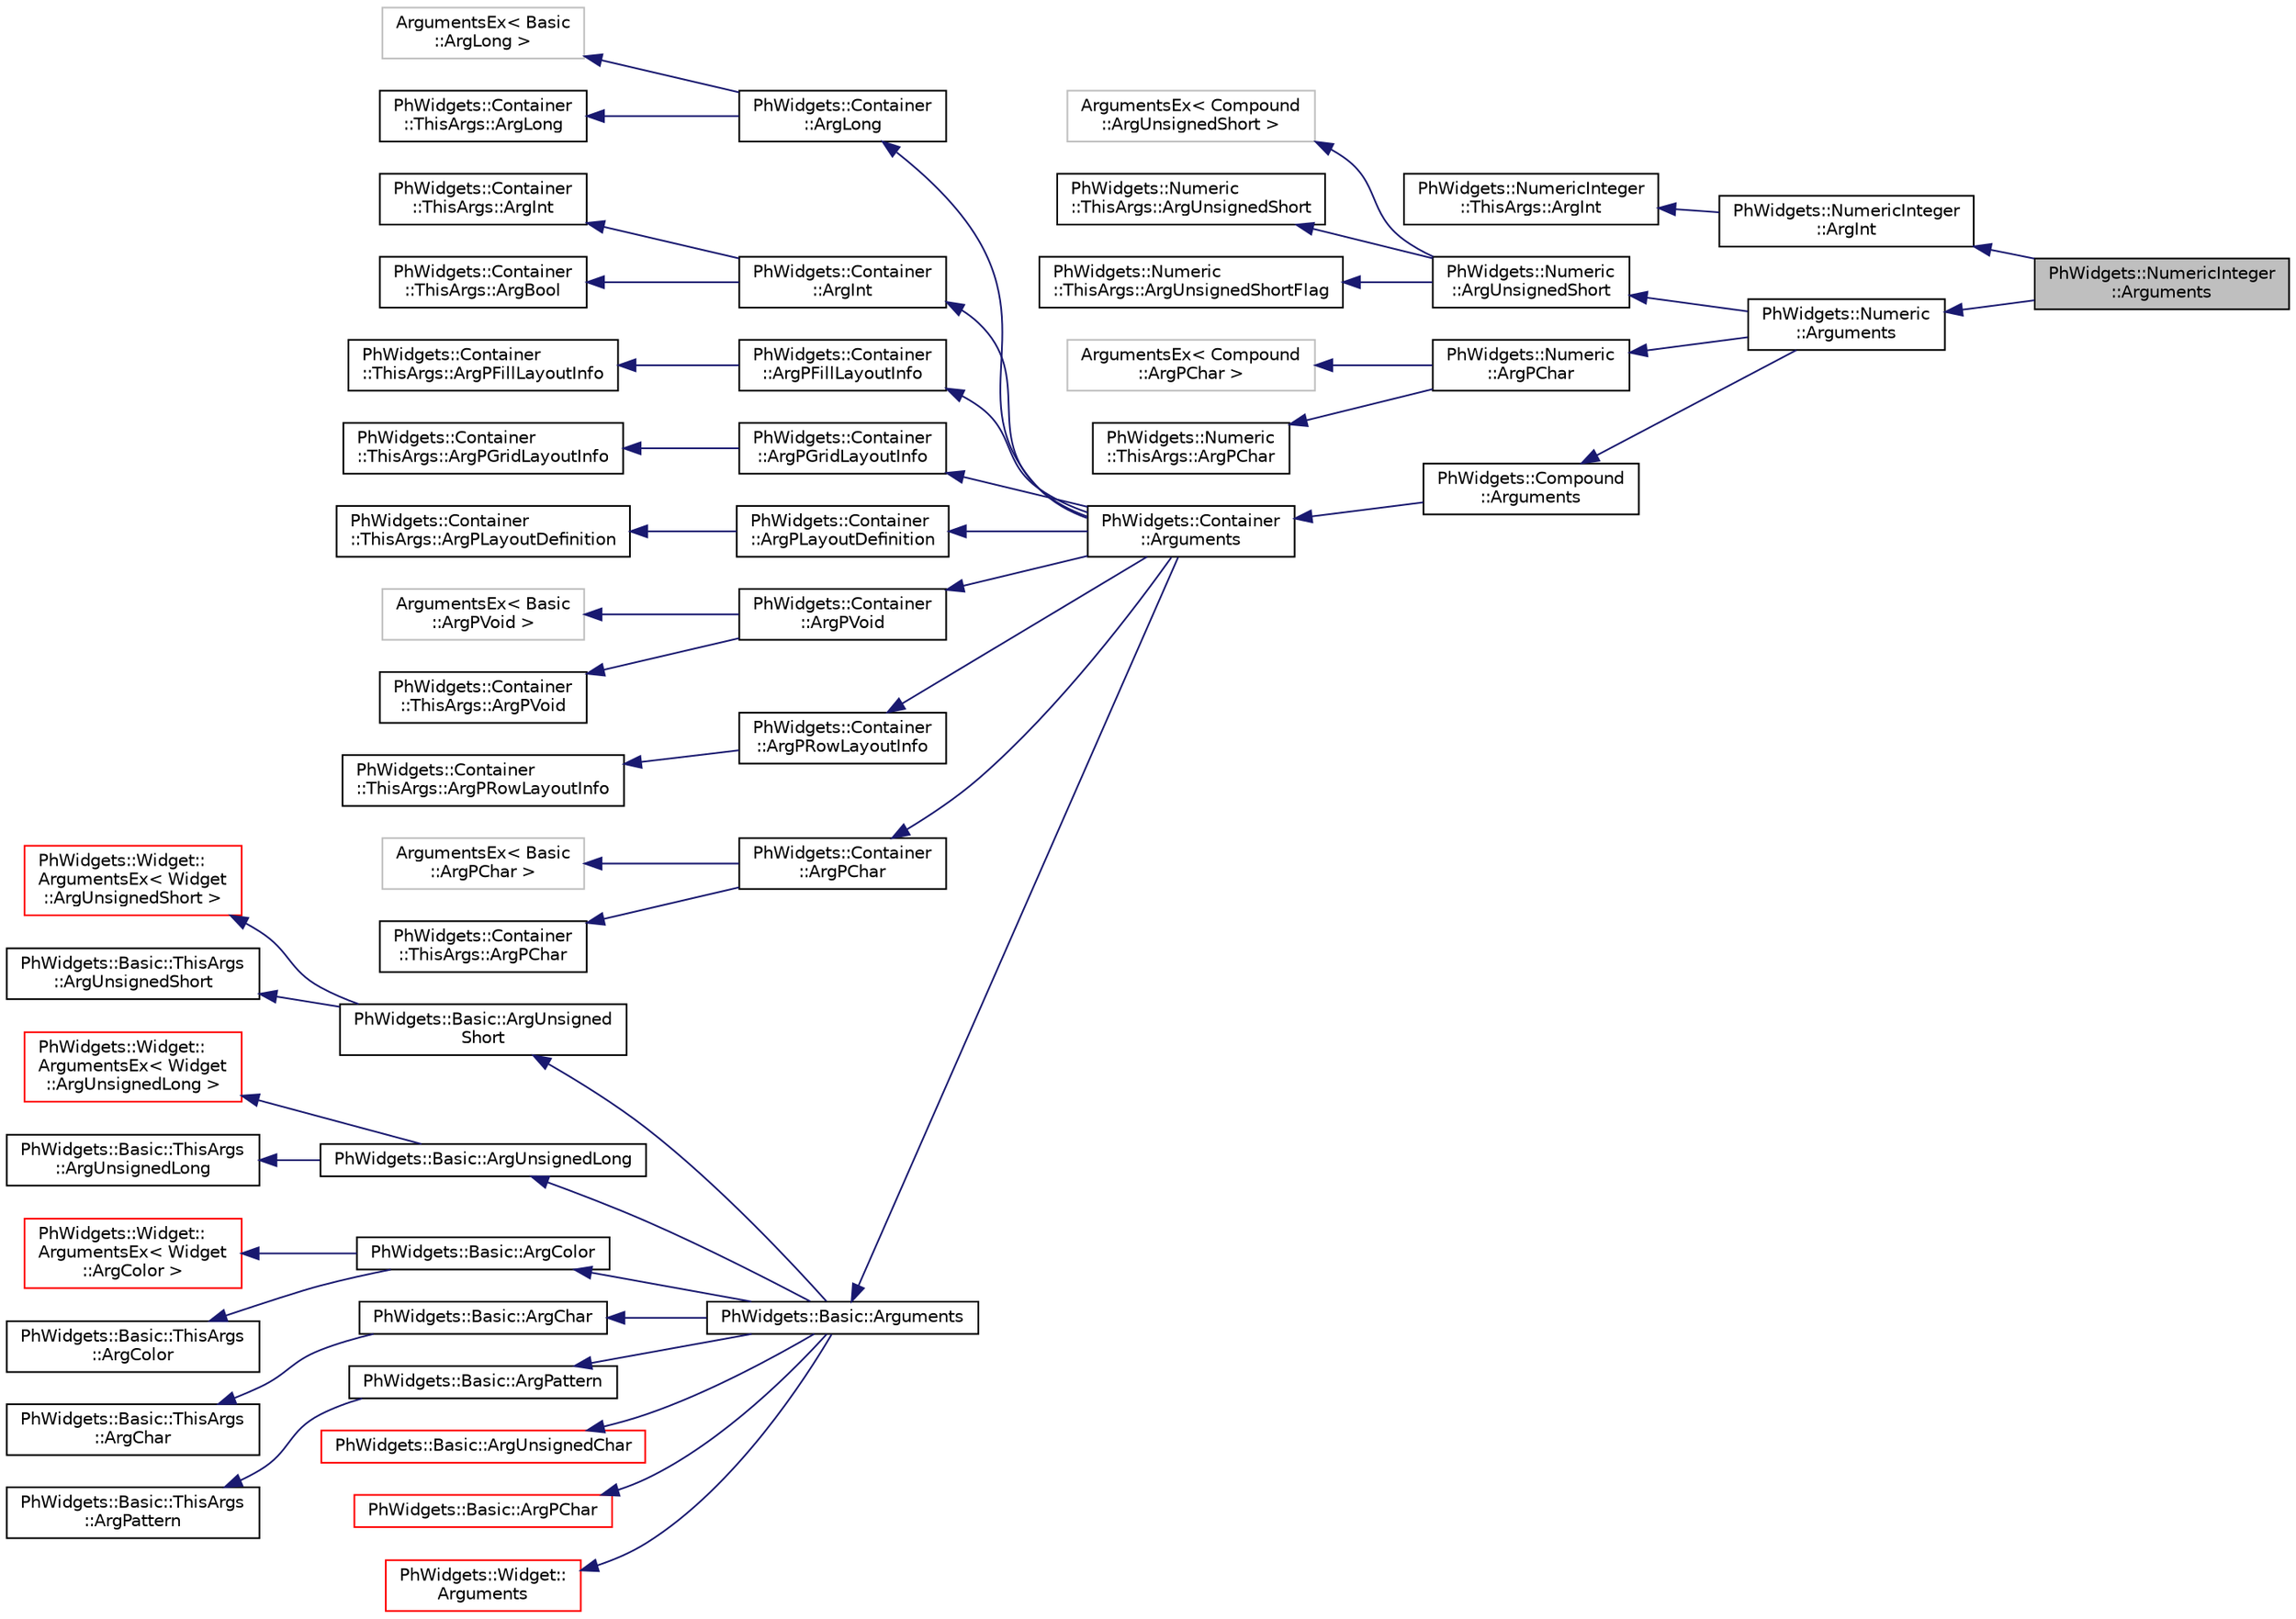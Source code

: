 digraph "PhWidgets::NumericInteger::Arguments"
{
  edge [fontname="Helvetica",fontsize="10",labelfontname="Helvetica",labelfontsize="10"];
  node [fontname="Helvetica",fontsize="10",shape=record];
  rankdir="LR";
  Node82 [label="PhWidgets::NumericInteger\l::Arguments",height=0.2,width=0.4,color="black", fillcolor="grey75", style="filled", fontcolor="black"];
  Node83 -> Node82 [dir="back",color="midnightblue",fontsize="10",style="solid",fontname="Helvetica"];
  Node83 [label="PhWidgets::NumericInteger\l::ArgInt",height=0.2,width=0.4,color="black", fillcolor="white", style="filled",URL="$struct_ph_widgets_1_1_numeric_integer_1_1_arg_int.html"];
  Node84 -> Node83 [dir="back",color="midnightblue",fontsize="10",style="solid",fontname="Helvetica"];
  Node84 [label="PhWidgets::NumericInteger\l::ThisArgs::ArgInt",height=0.2,width=0.4,color="black", fillcolor="white", style="filled",URL="$struct_ph_widgets_1_1_numeric_integer_1_1_this_args_1_1_arg_int.html"];
  Node85 -> Node82 [dir="back",color="midnightblue",fontsize="10",style="solid",fontname="Helvetica"];
  Node85 [label="PhWidgets::Numeric\l::Arguments",height=0.2,width=0.4,color="black", fillcolor="white", style="filled",URL="$struct_ph_widgets_1_1_numeric_1_1_arguments.html"];
  Node86 -> Node85 [dir="back",color="midnightblue",fontsize="10",style="solid",fontname="Helvetica"];
  Node86 [label="PhWidgets::Numeric\l::ArgUnsignedShort",height=0.2,width=0.4,color="black", fillcolor="white", style="filled",URL="$struct_ph_widgets_1_1_numeric_1_1_arg_unsigned_short.html"];
  Node87 -> Node86 [dir="back",color="midnightblue",fontsize="10",style="solid",fontname="Helvetica"];
  Node87 [label="ArgumentsEx\< Compound\l::ArgUnsignedShort \>",height=0.2,width=0.4,color="grey75", fillcolor="white", style="filled"];
  Node88 -> Node86 [dir="back",color="midnightblue",fontsize="10",style="solid",fontname="Helvetica"];
  Node88 [label="PhWidgets::Numeric\l::ThisArgs::ArgUnsignedShort",height=0.2,width=0.4,color="black", fillcolor="white", style="filled",URL="$struct_ph_widgets_1_1_numeric_1_1_this_args_1_1_arg_unsigned_short.html"];
  Node89 -> Node86 [dir="back",color="midnightblue",fontsize="10",style="solid",fontname="Helvetica"];
  Node89 [label="PhWidgets::Numeric\l::ThisArgs::ArgUnsignedShortFlag",height=0.2,width=0.4,color="black", fillcolor="white", style="filled",URL="$struct_ph_widgets_1_1_numeric_1_1_this_args_1_1_arg_unsigned_short_flag.html"];
  Node90 -> Node85 [dir="back",color="midnightblue",fontsize="10",style="solid",fontname="Helvetica"];
  Node90 [label="PhWidgets::Numeric\l::ArgPChar",height=0.2,width=0.4,color="black", fillcolor="white", style="filled",URL="$struct_ph_widgets_1_1_numeric_1_1_arg_p_char.html"];
  Node91 -> Node90 [dir="back",color="midnightblue",fontsize="10",style="solid",fontname="Helvetica"];
  Node91 [label="ArgumentsEx\< Compound\l::ArgPChar \>",height=0.2,width=0.4,color="grey75", fillcolor="white", style="filled"];
  Node92 -> Node90 [dir="back",color="midnightblue",fontsize="10",style="solid",fontname="Helvetica"];
  Node92 [label="PhWidgets::Numeric\l::ThisArgs::ArgPChar",height=0.2,width=0.4,color="black", fillcolor="white", style="filled",URL="$struct_ph_widgets_1_1_numeric_1_1_this_args_1_1_arg_p_char.html"];
  Node93 -> Node85 [dir="back",color="midnightblue",fontsize="10",style="solid",fontname="Helvetica"];
  Node93 [label="PhWidgets::Compound\l::Arguments",height=0.2,width=0.4,color="black", fillcolor="white", style="filled",URL="$struct_ph_widgets_1_1_compound_1_1_arguments.html"];
  Node94 -> Node93 [dir="back",color="midnightblue",fontsize="10",style="solid",fontname="Helvetica"];
  Node94 [label="PhWidgets::Container\l::Arguments",height=0.2,width=0.4,color="black", fillcolor="white", style="filled",URL="$struct_ph_widgets_1_1_container_1_1_arguments.html"];
  Node95 -> Node94 [dir="back",color="midnightblue",fontsize="10",style="solid",fontname="Helvetica"];
  Node95 [label="PhWidgets::Container\l::ArgLong",height=0.2,width=0.4,color="black", fillcolor="white", style="filled",URL="$struct_ph_widgets_1_1_container_1_1_arg_long.html"];
  Node96 -> Node95 [dir="back",color="midnightblue",fontsize="10",style="solid",fontname="Helvetica"];
  Node96 [label="ArgumentsEx\< Basic\l::ArgLong \>",height=0.2,width=0.4,color="grey75", fillcolor="white", style="filled"];
  Node97 -> Node95 [dir="back",color="midnightblue",fontsize="10",style="solid",fontname="Helvetica"];
  Node97 [label="PhWidgets::Container\l::ThisArgs::ArgLong",height=0.2,width=0.4,color="black", fillcolor="white", style="filled",URL="$struct_ph_widgets_1_1_container_1_1_this_args_1_1_arg_long.html"];
  Node98 -> Node94 [dir="back",color="midnightblue",fontsize="10",style="solid",fontname="Helvetica"];
  Node98 [label="PhWidgets::Container\l::ArgInt",height=0.2,width=0.4,color="black", fillcolor="white", style="filled",URL="$struct_ph_widgets_1_1_container_1_1_arg_int.html"];
  Node99 -> Node98 [dir="back",color="midnightblue",fontsize="10",style="solid",fontname="Helvetica"];
  Node99 [label="PhWidgets::Container\l::ThisArgs::ArgInt",height=0.2,width=0.4,color="black", fillcolor="white", style="filled",URL="$struct_ph_widgets_1_1_container_1_1_this_args_1_1_arg_int.html"];
  Node100 -> Node98 [dir="back",color="midnightblue",fontsize="10",style="solid",fontname="Helvetica"];
  Node100 [label="PhWidgets::Container\l::ThisArgs::ArgBool",height=0.2,width=0.4,color="black", fillcolor="white", style="filled",URL="$struct_ph_widgets_1_1_container_1_1_this_args_1_1_arg_bool.html"];
  Node101 -> Node94 [dir="back",color="midnightblue",fontsize="10",style="solid",fontname="Helvetica"];
  Node101 [label="PhWidgets::Container\l::ArgPFillLayoutInfo",height=0.2,width=0.4,color="black", fillcolor="white", style="filled",URL="$struct_ph_widgets_1_1_container_1_1_arg_p_fill_layout_info.html"];
  Node102 -> Node101 [dir="back",color="midnightblue",fontsize="10",style="solid",fontname="Helvetica"];
  Node102 [label="PhWidgets::Container\l::ThisArgs::ArgPFillLayoutInfo",height=0.2,width=0.4,color="black", fillcolor="white", style="filled",URL="$struct_ph_widgets_1_1_container_1_1_this_args_1_1_arg_p_fill_layout_info.html"];
  Node103 -> Node94 [dir="back",color="midnightblue",fontsize="10",style="solid",fontname="Helvetica"];
  Node103 [label="PhWidgets::Container\l::ArgPGridLayoutInfo",height=0.2,width=0.4,color="black", fillcolor="white", style="filled",URL="$struct_ph_widgets_1_1_container_1_1_arg_p_grid_layout_info.html"];
  Node104 -> Node103 [dir="back",color="midnightblue",fontsize="10",style="solid",fontname="Helvetica"];
  Node104 [label="PhWidgets::Container\l::ThisArgs::ArgPGridLayoutInfo",height=0.2,width=0.4,color="black", fillcolor="white", style="filled",URL="$struct_ph_widgets_1_1_container_1_1_this_args_1_1_arg_p_grid_layout_info.html"];
  Node105 -> Node94 [dir="back",color="midnightblue",fontsize="10",style="solid",fontname="Helvetica"];
  Node105 [label="PhWidgets::Container\l::ArgPLayoutDefinition",height=0.2,width=0.4,color="black", fillcolor="white", style="filled",URL="$struct_ph_widgets_1_1_container_1_1_arg_p_layout_definition.html"];
  Node106 -> Node105 [dir="back",color="midnightblue",fontsize="10",style="solid",fontname="Helvetica"];
  Node106 [label="PhWidgets::Container\l::ThisArgs::ArgPLayoutDefinition",height=0.2,width=0.4,color="black", fillcolor="white", style="filled",URL="$struct_ph_widgets_1_1_container_1_1_this_args_1_1_arg_p_layout_definition.html"];
  Node107 -> Node94 [dir="back",color="midnightblue",fontsize="10",style="solid",fontname="Helvetica"];
  Node107 [label="PhWidgets::Container\l::ArgPVoid",height=0.2,width=0.4,color="black", fillcolor="white", style="filled",URL="$struct_ph_widgets_1_1_container_1_1_arg_p_void.html"];
  Node108 -> Node107 [dir="back",color="midnightblue",fontsize="10",style="solid",fontname="Helvetica"];
  Node108 [label="ArgumentsEx\< Basic\l::ArgPVoid \>",height=0.2,width=0.4,color="grey75", fillcolor="white", style="filled"];
  Node109 -> Node107 [dir="back",color="midnightblue",fontsize="10",style="solid",fontname="Helvetica"];
  Node109 [label="PhWidgets::Container\l::ThisArgs::ArgPVoid",height=0.2,width=0.4,color="black", fillcolor="white", style="filled",URL="$struct_ph_widgets_1_1_container_1_1_this_args_1_1_arg_p_void.html"];
  Node110 -> Node94 [dir="back",color="midnightblue",fontsize="10",style="solid",fontname="Helvetica"];
  Node110 [label="PhWidgets::Container\l::ArgPRowLayoutInfo",height=0.2,width=0.4,color="black", fillcolor="white", style="filled",URL="$struct_ph_widgets_1_1_container_1_1_arg_p_row_layout_info.html"];
  Node111 -> Node110 [dir="back",color="midnightblue",fontsize="10",style="solid",fontname="Helvetica"];
  Node111 [label="PhWidgets::Container\l::ThisArgs::ArgPRowLayoutInfo",height=0.2,width=0.4,color="black", fillcolor="white", style="filled",URL="$struct_ph_widgets_1_1_container_1_1_this_args_1_1_arg_p_row_layout_info.html"];
  Node112 -> Node94 [dir="back",color="midnightblue",fontsize="10",style="solid",fontname="Helvetica"];
  Node112 [label="PhWidgets::Container\l::ArgPChar",height=0.2,width=0.4,color="black", fillcolor="white", style="filled",URL="$struct_ph_widgets_1_1_container_1_1_arg_p_char.html"];
  Node113 -> Node112 [dir="back",color="midnightblue",fontsize="10",style="solid",fontname="Helvetica"];
  Node113 [label="ArgumentsEx\< Basic\l::ArgPChar \>",height=0.2,width=0.4,color="grey75", fillcolor="white", style="filled"];
  Node114 -> Node112 [dir="back",color="midnightblue",fontsize="10",style="solid",fontname="Helvetica"];
  Node114 [label="PhWidgets::Container\l::ThisArgs::ArgPChar",height=0.2,width=0.4,color="black", fillcolor="white", style="filled",URL="$struct_ph_widgets_1_1_container_1_1_this_args_1_1_arg_p_char.html"];
  Node115 -> Node94 [dir="back",color="midnightblue",fontsize="10",style="solid",fontname="Helvetica"];
  Node115 [label="PhWidgets::Basic::Arguments",height=0.2,width=0.4,color="black", fillcolor="white", style="filled",URL="$struct_ph_widgets_1_1_basic_1_1_arguments.html"];
  Node116 -> Node115 [dir="back",color="midnightblue",fontsize="10",style="solid",fontname="Helvetica"];
  Node116 [label="PhWidgets::Basic::ArgUnsigned\lShort",height=0.2,width=0.4,color="black", fillcolor="white", style="filled",URL="$struct_ph_widgets_1_1_basic_1_1_arg_unsigned_short.html"];
  Node117 -> Node116 [dir="back",color="midnightblue",fontsize="10",style="solid",fontname="Helvetica"];
  Node117 [label="PhWidgets::Widget::\lArgumentsEx\< Widget\l::ArgUnsignedShort \>",height=0.2,width=0.4,color="red", fillcolor="white", style="filled",URL="$struct_ph_widgets_1_1_widget_1_1_arguments_ex.html"];
  Node119 -> Node116 [dir="back",color="midnightblue",fontsize="10",style="solid",fontname="Helvetica"];
  Node119 [label="PhWidgets::Basic::ThisArgs\l::ArgUnsignedShort",height=0.2,width=0.4,color="black", fillcolor="white", style="filled",URL="$struct_ph_widgets_1_1_basic_1_1_this_args_1_1_arg_unsigned_short.html"];
  Node120 -> Node115 [dir="back",color="midnightblue",fontsize="10",style="solid",fontname="Helvetica"];
  Node120 [label="PhWidgets::Basic::ArgUnsignedLong",height=0.2,width=0.4,color="black", fillcolor="white", style="filled",URL="$struct_ph_widgets_1_1_basic_1_1_arg_unsigned_long.html"];
  Node121 -> Node120 [dir="back",color="midnightblue",fontsize="10",style="solid",fontname="Helvetica"];
  Node121 [label="PhWidgets::Widget::\lArgumentsEx\< Widget\l::ArgUnsignedLong \>",height=0.2,width=0.4,color="red", fillcolor="white", style="filled",URL="$struct_ph_widgets_1_1_widget_1_1_arguments_ex.html"];
  Node122 -> Node120 [dir="back",color="midnightblue",fontsize="10",style="solid",fontname="Helvetica"];
  Node122 [label="PhWidgets::Basic::ThisArgs\l::ArgUnsignedLong",height=0.2,width=0.4,color="black", fillcolor="white", style="filled",URL="$struct_ph_widgets_1_1_basic_1_1_this_args_1_1_arg_unsigned_long.html"];
  Node123 -> Node115 [dir="back",color="midnightblue",fontsize="10",style="solid",fontname="Helvetica"];
  Node123 [label="PhWidgets::Basic::ArgColor",height=0.2,width=0.4,color="black", fillcolor="white", style="filled",URL="$struct_ph_widgets_1_1_basic_1_1_arg_color.html"];
  Node124 -> Node123 [dir="back",color="midnightblue",fontsize="10",style="solid",fontname="Helvetica"];
  Node124 [label="PhWidgets::Widget::\lArgumentsEx\< Widget\l::ArgColor \>",height=0.2,width=0.4,color="red", fillcolor="white", style="filled",URL="$struct_ph_widgets_1_1_widget_1_1_arguments_ex.html"];
  Node125 -> Node123 [dir="back",color="midnightblue",fontsize="10",style="solid",fontname="Helvetica"];
  Node125 [label="PhWidgets::Basic::ThisArgs\l::ArgColor",height=0.2,width=0.4,color="black", fillcolor="white", style="filled",URL="$struct_ph_widgets_1_1_basic_1_1_this_args_1_1_arg_color.html"];
  Node126 -> Node115 [dir="back",color="midnightblue",fontsize="10",style="solid",fontname="Helvetica"];
  Node126 [label="PhWidgets::Basic::ArgChar",height=0.2,width=0.4,color="black", fillcolor="white", style="filled",URL="$struct_ph_widgets_1_1_basic_1_1_arg_char.html"];
  Node127 -> Node126 [dir="back",color="midnightblue",fontsize="10",style="solid",fontname="Helvetica"];
  Node127 [label="PhWidgets::Basic::ThisArgs\l::ArgChar",height=0.2,width=0.4,color="black", fillcolor="white", style="filled",URL="$struct_ph_widgets_1_1_basic_1_1_this_args_1_1_arg_char.html"];
  Node128 -> Node115 [dir="back",color="midnightblue",fontsize="10",style="solid",fontname="Helvetica"];
  Node128 [label="PhWidgets::Basic::ArgPattern",height=0.2,width=0.4,color="black", fillcolor="white", style="filled",URL="$struct_ph_widgets_1_1_basic_1_1_arg_pattern.html"];
  Node129 -> Node128 [dir="back",color="midnightblue",fontsize="10",style="solid",fontname="Helvetica"];
  Node129 [label="PhWidgets::Basic::ThisArgs\l::ArgPattern",height=0.2,width=0.4,color="black", fillcolor="white", style="filled",URL="$struct_ph_widgets_1_1_basic_1_1_this_args_1_1_arg_pattern.html"];
  Node130 -> Node115 [dir="back",color="midnightblue",fontsize="10",style="solid",fontname="Helvetica"];
  Node130 [label="PhWidgets::Basic::ArgUnsignedChar",height=0.2,width=0.4,color="red", fillcolor="white", style="filled",URL="$struct_ph_widgets_1_1_basic_1_1_arg_unsigned_char.html"];
  Node132 -> Node115 [dir="back",color="midnightblue",fontsize="10",style="solid",fontname="Helvetica"];
  Node132 [label="PhWidgets::Basic::ArgPChar",height=0.2,width=0.4,color="red", fillcolor="white", style="filled",URL="$struct_ph_widgets_1_1_basic_1_1_arg_p_char.html"];
  Node135 -> Node115 [dir="back",color="midnightblue",fontsize="10",style="solid",fontname="Helvetica"];
  Node135 [label="PhWidgets::Widget::\lArguments",height=0.2,width=0.4,color="red", fillcolor="white", style="filled",URL="$struct_ph_widgets_1_1_widget_1_1_arguments.html"];
}

